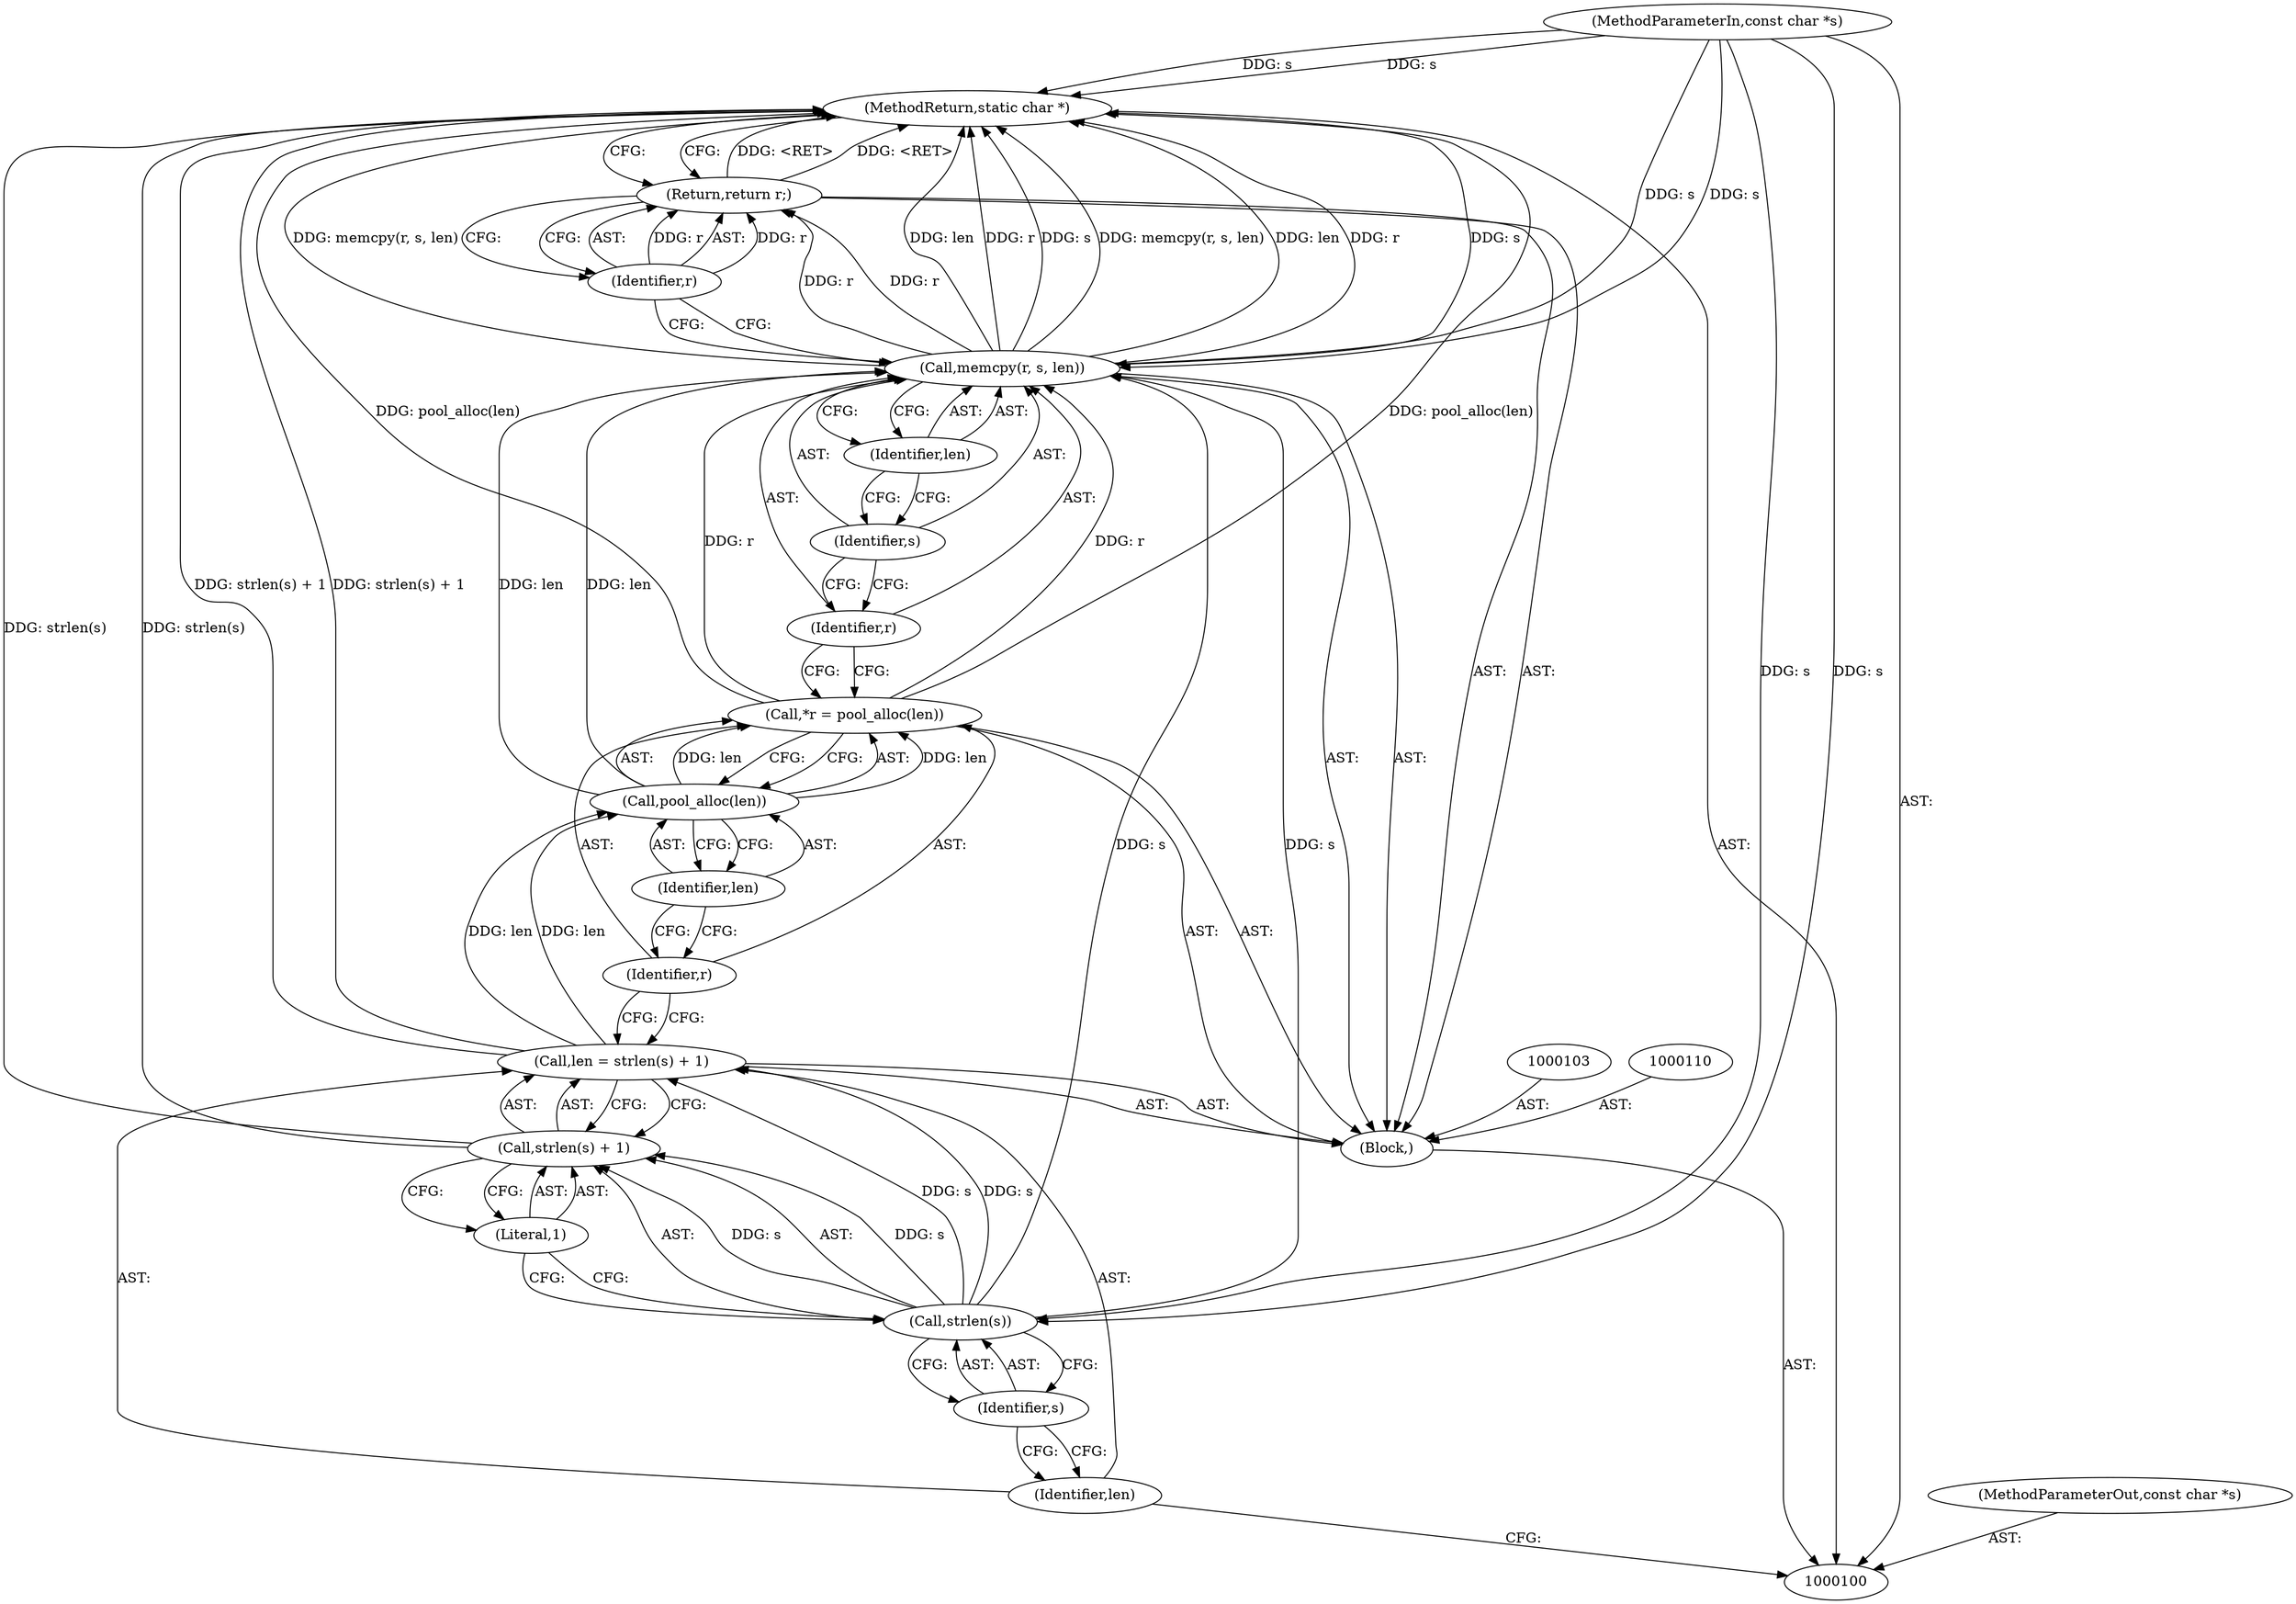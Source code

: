 digraph "0_git_34fa79a6cde56d6d428ab0d3160cb094ebad3305" {
"1000121" [label="(MethodReturn,static char *)"];
"1000101" [label="(MethodParameterIn,const char *s)"];
"1000153" [label="(MethodParameterOut,const char *s)"];
"1000102" [label="(Block,)"];
"1000106" [label="(Call,strlen(s) + 1)"];
"1000107" [label="(Call,strlen(s))"];
"1000108" [label="(Identifier,s)"];
"1000109" [label="(Literal,1)"];
"1000104" [label="(Call,len = strlen(s) + 1)"];
"1000105" [label="(Identifier,len)"];
"1000113" [label="(Call,pool_alloc(len))"];
"1000114" [label="(Identifier,len)"];
"1000111" [label="(Call,*r = pool_alloc(len))"];
"1000112" [label="(Identifier,r)"];
"1000115" [label="(Call,memcpy(r, s, len))"];
"1000117" [label="(Identifier,s)"];
"1000118" [label="(Identifier,len)"];
"1000116" [label="(Identifier,r)"];
"1000119" [label="(Return,return r;)"];
"1000120" [label="(Identifier,r)"];
"1000121" -> "1000100"  [label="AST: "];
"1000121" -> "1000119"  [label="CFG: "];
"1000119" -> "1000121"  [label="DDG: <RET>"];
"1000115" -> "1000121"  [label="DDG: s"];
"1000115" -> "1000121"  [label="DDG: memcpy(r, s, len)"];
"1000115" -> "1000121"  [label="DDG: len"];
"1000115" -> "1000121"  [label="DDG: r"];
"1000106" -> "1000121"  [label="DDG: strlen(s)"];
"1000104" -> "1000121"  [label="DDG: strlen(s) + 1"];
"1000111" -> "1000121"  [label="DDG: pool_alloc(len)"];
"1000101" -> "1000121"  [label="DDG: s"];
"1000101" -> "1000100"  [label="AST: "];
"1000101" -> "1000121"  [label="DDG: s"];
"1000101" -> "1000107"  [label="DDG: s"];
"1000101" -> "1000115"  [label="DDG: s"];
"1000153" -> "1000100"  [label="AST: "];
"1000102" -> "1000100"  [label="AST: "];
"1000103" -> "1000102"  [label="AST: "];
"1000104" -> "1000102"  [label="AST: "];
"1000110" -> "1000102"  [label="AST: "];
"1000111" -> "1000102"  [label="AST: "];
"1000115" -> "1000102"  [label="AST: "];
"1000119" -> "1000102"  [label="AST: "];
"1000106" -> "1000104"  [label="AST: "];
"1000106" -> "1000109"  [label="CFG: "];
"1000107" -> "1000106"  [label="AST: "];
"1000109" -> "1000106"  [label="AST: "];
"1000104" -> "1000106"  [label="CFG: "];
"1000106" -> "1000121"  [label="DDG: strlen(s)"];
"1000107" -> "1000106"  [label="DDG: s"];
"1000107" -> "1000106"  [label="AST: "];
"1000107" -> "1000108"  [label="CFG: "];
"1000108" -> "1000107"  [label="AST: "];
"1000109" -> "1000107"  [label="CFG: "];
"1000107" -> "1000104"  [label="DDG: s"];
"1000107" -> "1000106"  [label="DDG: s"];
"1000101" -> "1000107"  [label="DDG: s"];
"1000107" -> "1000115"  [label="DDG: s"];
"1000108" -> "1000107"  [label="AST: "];
"1000108" -> "1000105"  [label="CFG: "];
"1000107" -> "1000108"  [label="CFG: "];
"1000109" -> "1000106"  [label="AST: "];
"1000109" -> "1000107"  [label="CFG: "];
"1000106" -> "1000109"  [label="CFG: "];
"1000104" -> "1000102"  [label="AST: "];
"1000104" -> "1000106"  [label="CFG: "];
"1000105" -> "1000104"  [label="AST: "];
"1000106" -> "1000104"  [label="AST: "];
"1000112" -> "1000104"  [label="CFG: "];
"1000104" -> "1000121"  [label="DDG: strlen(s) + 1"];
"1000107" -> "1000104"  [label="DDG: s"];
"1000104" -> "1000113"  [label="DDG: len"];
"1000105" -> "1000104"  [label="AST: "];
"1000105" -> "1000100"  [label="CFG: "];
"1000108" -> "1000105"  [label="CFG: "];
"1000113" -> "1000111"  [label="AST: "];
"1000113" -> "1000114"  [label="CFG: "];
"1000114" -> "1000113"  [label="AST: "];
"1000111" -> "1000113"  [label="CFG: "];
"1000113" -> "1000111"  [label="DDG: len"];
"1000104" -> "1000113"  [label="DDG: len"];
"1000113" -> "1000115"  [label="DDG: len"];
"1000114" -> "1000113"  [label="AST: "];
"1000114" -> "1000112"  [label="CFG: "];
"1000113" -> "1000114"  [label="CFG: "];
"1000111" -> "1000102"  [label="AST: "];
"1000111" -> "1000113"  [label="CFG: "];
"1000112" -> "1000111"  [label="AST: "];
"1000113" -> "1000111"  [label="AST: "];
"1000116" -> "1000111"  [label="CFG: "];
"1000111" -> "1000121"  [label="DDG: pool_alloc(len)"];
"1000113" -> "1000111"  [label="DDG: len"];
"1000111" -> "1000115"  [label="DDG: r"];
"1000112" -> "1000111"  [label="AST: "];
"1000112" -> "1000104"  [label="CFG: "];
"1000114" -> "1000112"  [label="CFG: "];
"1000115" -> "1000102"  [label="AST: "];
"1000115" -> "1000118"  [label="CFG: "];
"1000116" -> "1000115"  [label="AST: "];
"1000117" -> "1000115"  [label="AST: "];
"1000118" -> "1000115"  [label="AST: "];
"1000120" -> "1000115"  [label="CFG: "];
"1000115" -> "1000121"  [label="DDG: s"];
"1000115" -> "1000121"  [label="DDG: memcpy(r, s, len)"];
"1000115" -> "1000121"  [label="DDG: len"];
"1000115" -> "1000121"  [label="DDG: r"];
"1000111" -> "1000115"  [label="DDG: r"];
"1000107" -> "1000115"  [label="DDG: s"];
"1000101" -> "1000115"  [label="DDG: s"];
"1000113" -> "1000115"  [label="DDG: len"];
"1000115" -> "1000119"  [label="DDG: r"];
"1000117" -> "1000115"  [label="AST: "];
"1000117" -> "1000116"  [label="CFG: "];
"1000118" -> "1000117"  [label="CFG: "];
"1000118" -> "1000115"  [label="AST: "];
"1000118" -> "1000117"  [label="CFG: "];
"1000115" -> "1000118"  [label="CFG: "];
"1000116" -> "1000115"  [label="AST: "];
"1000116" -> "1000111"  [label="CFG: "];
"1000117" -> "1000116"  [label="CFG: "];
"1000119" -> "1000102"  [label="AST: "];
"1000119" -> "1000120"  [label="CFG: "];
"1000120" -> "1000119"  [label="AST: "];
"1000121" -> "1000119"  [label="CFG: "];
"1000119" -> "1000121"  [label="DDG: <RET>"];
"1000120" -> "1000119"  [label="DDG: r"];
"1000115" -> "1000119"  [label="DDG: r"];
"1000120" -> "1000119"  [label="AST: "];
"1000120" -> "1000115"  [label="CFG: "];
"1000119" -> "1000120"  [label="CFG: "];
"1000120" -> "1000119"  [label="DDG: r"];
}
